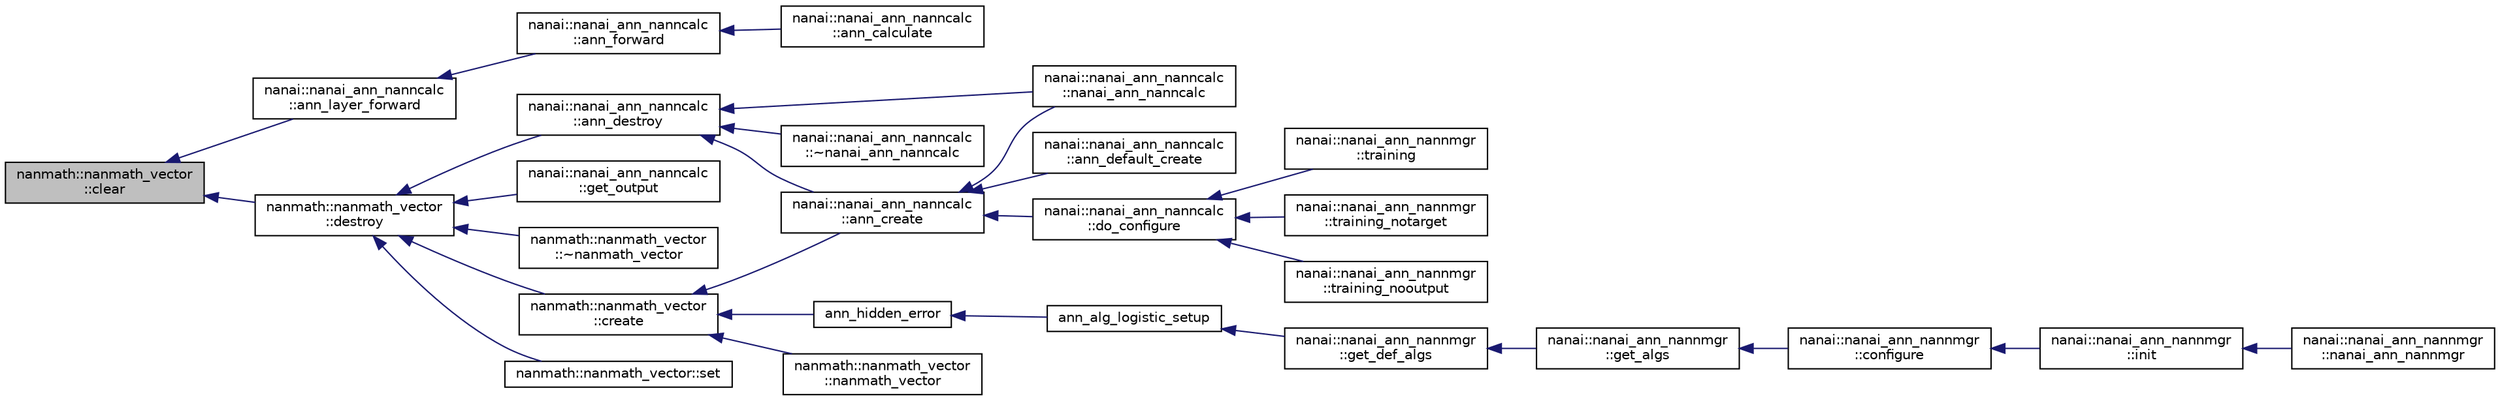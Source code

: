 digraph "nanmath::nanmath_vector::clear"
{
  edge [fontname="Helvetica",fontsize="10",labelfontname="Helvetica",labelfontsize="10"];
  node [fontname="Helvetica",fontsize="10",shape=record];
  rankdir="LR";
  Node1 [label="nanmath::nanmath_vector\l::clear",height=0.2,width=0.4,color="black", fillcolor="grey75", style="filled", fontcolor="black"];
  Node1 -> Node2 [dir="back",color="midnightblue",fontsize="10",style="solid"];
  Node2 [label="nanai::nanai_ann_nanncalc\l::ann_layer_forward",height=0.2,width=0.4,color="black", fillcolor="white", style="filled",URL="$classnanai_1_1nanai__ann__nanncalc.html#af70fe54abb55d464459e2ce4548b1ff2"];
  Node2 -> Node3 [dir="back",color="midnightblue",fontsize="10",style="solid"];
  Node3 [label="nanai::nanai_ann_nanncalc\l::ann_forward",height=0.2,width=0.4,color="black", fillcolor="white", style="filled",URL="$classnanai_1_1nanai__ann__nanncalc.html#a59b33730cd75893be549ba6cbe1cd7aa"];
  Node3 -> Node4 [dir="back",color="midnightblue",fontsize="10",style="solid"];
  Node4 [label="nanai::nanai_ann_nanncalc\l::ann_calculate",height=0.2,width=0.4,color="black", fillcolor="white", style="filled",URL="$classnanai_1_1nanai__ann__nanncalc.html#aeebc06b5241f6f9e1e5b78daa7e31911"];
  Node1 -> Node5 [dir="back",color="midnightblue",fontsize="10",style="solid"];
  Node5 [label="nanmath::nanmath_vector\l::destroy",height=0.2,width=0.4,color="black", fillcolor="white", style="filled",URL="$classnanmath_1_1nanmath__vector.html#a901586a8e1f67af4c1b5c7e5e4126dc0"];
  Node5 -> Node6 [dir="back",color="midnightblue",fontsize="10",style="solid"];
  Node6 [label="nanai::nanai_ann_nanncalc\l::ann_destroy",height=0.2,width=0.4,color="black", fillcolor="white", style="filled",URL="$classnanai_1_1nanai__ann__nanncalc.html#a4fb9643a590238c96e8e387022626bd6"];
  Node6 -> Node7 [dir="back",color="midnightblue",fontsize="10",style="solid"];
  Node7 [label="nanai::nanai_ann_nanncalc\l::nanai_ann_nanncalc",height=0.2,width=0.4,color="black", fillcolor="white", style="filled",URL="$classnanai_1_1nanai__ann__nanncalc.html#a0d26e7efdef5368c0212b3dd02f63767"];
  Node6 -> Node8 [dir="back",color="midnightblue",fontsize="10",style="solid"];
  Node8 [label="nanai::nanai_ann_nanncalc\l::~nanai_ann_nanncalc",height=0.2,width=0.4,color="black", fillcolor="white", style="filled",URL="$classnanai_1_1nanai__ann__nanncalc.html#a2f5530f782f2585958c79c94bc3232d7"];
  Node6 -> Node9 [dir="back",color="midnightblue",fontsize="10",style="solid"];
  Node9 [label="nanai::nanai_ann_nanncalc\l::ann_create",height=0.2,width=0.4,color="black", fillcolor="white", style="filled",URL="$classnanai_1_1nanai__ann__nanncalc.html#a05aa50ca275dade2e3ef735df4a5114d"];
  Node9 -> Node7 [dir="back",color="midnightblue",fontsize="10",style="solid"];
  Node9 -> Node10 [dir="back",color="midnightblue",fontsize="10",style="solid"];
  Node10 [label="nanai::nanai_ann_nanncalc\l::ann_default_create",height=0.2,width=0.4,color="black", fillcolor="white", style="filled",URL="$classnanai_1_1nanai__ann__nanncalc.html#a9a2bdcebe0c659e6f6e3466674cc9143"];
  Node9 -> Node11 [dir="back",color="midnightblue",fontsize="10",style="solid"];
  Node11 [label="nanai::nanai_ann_nanncalc\l::do_configure",height=0.2,width=0.4,color="black", fillcolor="white", style="filled",URL="$classnanai_1_1nanai__ann__nanncalc.html#ad76affc9e9819af44025704d424ce3ec"];
  Node11 -> Node12 [dir="back",color="midnightblue",fontsize="10",style="solid"];
  Node12 [label="nanai::nanai_ann_nannmgr\l::training",height=0.2,width=0.4,color="black", fillcolor="white", style="filled",URL="$classnanai_1_1nanai__ann__nannmgr.html#a1b99f051a2a7b2b1ebb21bb45d567afa"];
  Node11 -> Node13 [dir="back",color="midnightblue",fontsize="10",style="solid"];
  Node13 [label="nanai::nanai_ann_nannmgr\l::training_notarget",height=0.2,width=0.4,color="black", fillcolor="white", style="filled",URL="$classnanai_1_1nanai__ann__nannmgr.html#a7a28db94886caffa0824206c0e2b2fa9"];
  Node11 -> Node14 [dir="back",color="midnightblue",fontsize="10",style="solid"];
  Node14 [label="nanai::nanai_ann_nannmgr\l::training_nooutput",height=0.2,width=0.4,color="black", fillcolor="white", style="filled",URL="$classnanai_1_1nanai__ann__nannmgr.html#a7461a5cad561f578869c850adf1e9639"];
  Node5 -> Node15 [dir="back",color="midnightblue",fontsize="10",style="solid"];
  Node15 [label="nanai::nanai_ann_nanncalc\l::get_output",height=0.2,width=0.4,color="black", fillcolor="white", style="filled",URL="$classnanai_1_1nanai__ann__nanncalc.html#adc64a3c1efeef53374803673ee44c152"];
  Node5 -> Node16 [dir="back",color="midnightblue",fontsize="10",style="solid"];
  Node16 [label="nanmath::nanmath_vector\l::~nanmath_vector",height=0.2,width=0.4,color="black", fillcolor="white", style="filled",URL="$classnanmath_1_1nanmath__vector.html#abda71a8b607d76e947db2b6f60274e83"];
  Node5 -> Node17 [dir="back",color="midnightblue",fontsize="10",style="solid"];
  Node17 [label="nanmath::nanmath_vector\l::create",height=0.2,width=0.4,color="black", fillcolor="white", style="filled",URL="$classnanmath_1_1nanmath__vector.html#af9f7f3a965aee9befe0fff50746848ee"];
  Node17 -> Node18 [dir="back",color="midnightblue",fontsize="10",style="solid"];
  Node18 [label="ann_hidden_error",height=0.2,width=0.4,color="black", fillcolor="white", style="filled",URL="$nanai__ann__alg__logistic_8cc.html#a37136881199e91079d26428f8929f236"];
  Node18 -> Node19 [dir="back",color="midnightblue",fontsize="10",style="solid"];
  Node19 [label="ann_alg_logistic_setup",height=0.2,width=0.4,color="black", fillcolor="white", style="filled",URL="$nanai__ann__alg__logistic_8cc.html#ad91d250f591564487951f4bcf9ced372"];
  Node19 -> Node20 [dir="back",color="midnightblue",fontsize="10",style="solid"];
  Node20 [label="nanai::nanai_ann_nannmgr\l::get_def_algs",height=0.2,width=0.4,color="black", fillcolor="white", style="filled",URL="$classnanai_1_1nanai__ann__nannmgr.html#a2041f91a11e801557c4e2a310fae4355"];
  Node20 -> Node21 [dir="back",color="midnightblue",fontsize="10",style="solid"];
  Node21 [label="nanai::nanai_ann_nannmgr\l::get_algs",height=0.2,width=0.4,color="black", fillcolor="white", style="filled",URL="$classnanai_1_1nanai__ann__nannmgr.html#af20462056d6628462b18b865197083a5"];
  Node21 -> Node22 [dir="back",color="midnightblue",fontsize="10",style="solid"];
  Node22 [label="nanai::nanai_ann_nannmgr\l::configure",height=0.2,width=0.4,color="black", fillcolor="white", style="filled",URL="$classnanai_1_1nanai__ann__nannmgr.html#a4097cd6c0d8c9fbd38df08d4474162d7"];
  Node22 -> Node23 [dir="back",color="midnightblue",fontsize="10",style="solid"];
  Node23 [label="nanai::nanai_ann_nannmgr\l::init",height=0.2,width=0.4,color="black", fillcolor="white", style="filled",URL="$classnanai_1_1nanai__ann__nannmgr.html#ae4bd257f8c13617deb792e90f72574ea"];
  Node23 -> Node24 [dir="back",color="midnightblue",fontsize="10",style="solid"];
  Node24 [label="nanai::nanai_ann_nannmgr\l::nanai_ann_nannmgr",height=0.2,width=0.4,color="black", fillcolor="white", style="filled",URL="$classnanai_1_1nanai__ann__nannmgr.html#ac0ab089eae09f4d317218fcad3cfe804"];
  Node17 -> Node9 [dir="back",color="midnightblue",fontsize="10",style="solid"];
  Node17 -> Node25 [dir="back",color="midnightblue",fontsize="10",style="solid"];
  Node25 [label="nanmath::nanmath_vector\l::nanmath_vector",height=0.2,width=0.4,color="black", fillcolor="white", style="filled",URL="$classnanmath_1_1nanmath__vector.html#a0e16319c50b56097e62694c9f83c5494"];
  Node5 -> Node26 [dir="back",color="midnightblue",fontsize="10",style="solid"];
  Node26 [label="nanmath::nanmath_vector::set",height=0.2,width=0.4,color="black", fillcolor="white", style="filled",URL="$classnanmath_1_1nanmath__vector.html#a331951ae2306cffd3954ccfc2709e68e"];
}
